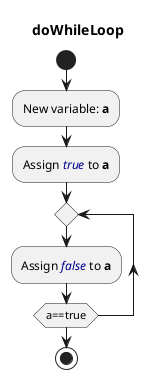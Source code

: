 @startuml
title doWhileLoop
start
:New variable: <b>a</b>;
:Assign <color:darkblue><i>true</i></color> to <b>a</b>;
repeat
:Assign <color:darkblue><i>false</i></color> to <b>a</b>;
repeat while (a==true)
stop
@enduml
